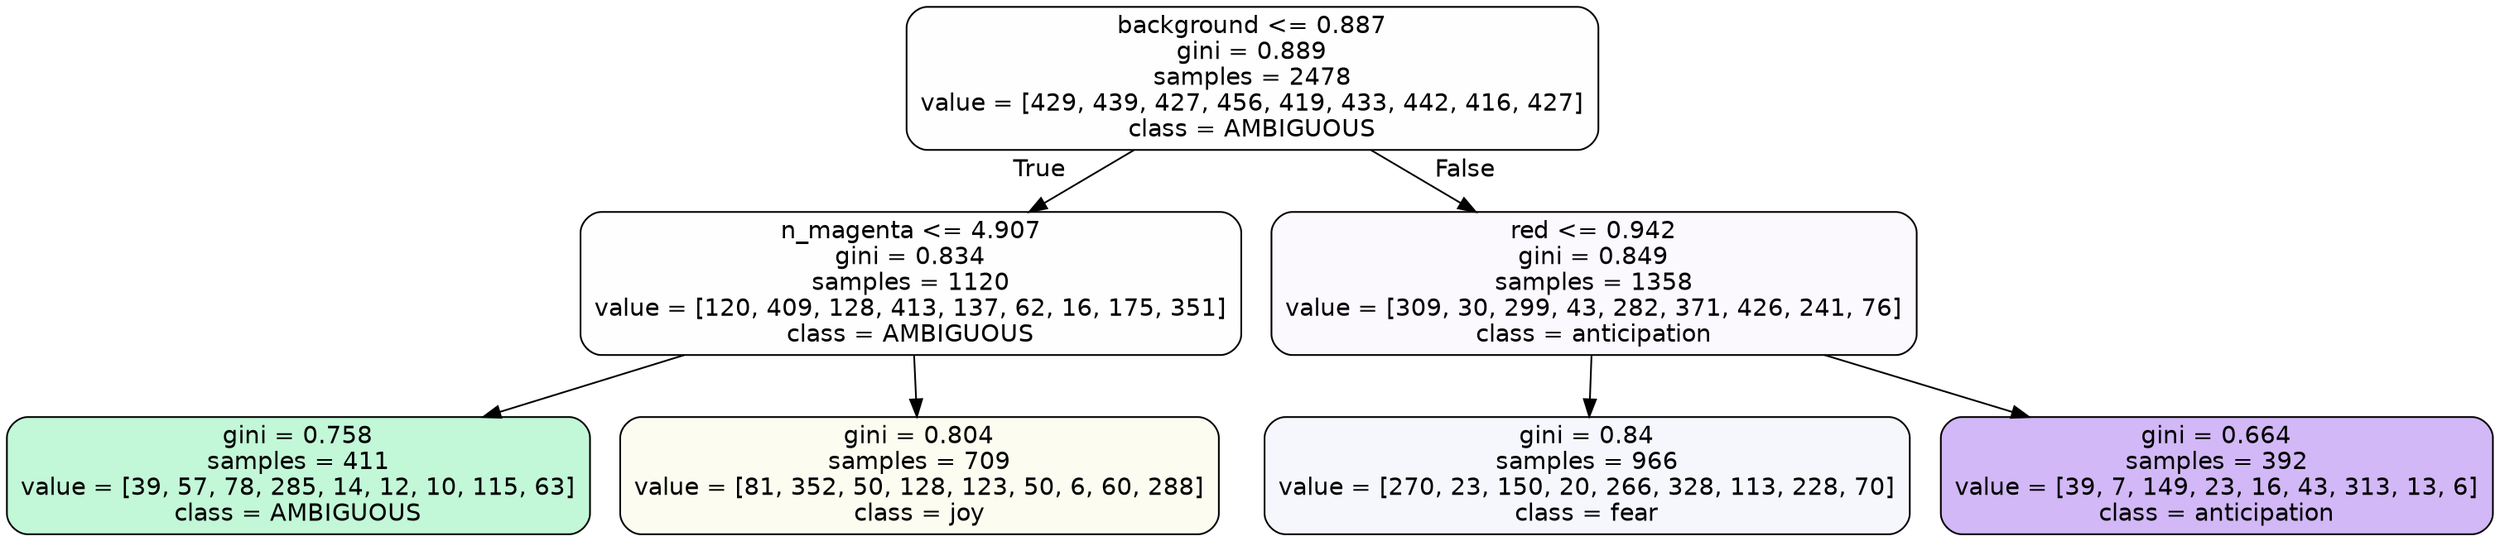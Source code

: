 digraph Tree {
node [shape=box, style="filled, rounded", color="black", fontname=helvetica] ;
edge [fontname=helvetica] ;
0 [label="background <= 0.887\ngini = 0.889\nsamples = 2478\nvalue = [429, 439, 427, 456, 419, 433, 442, 416, 427]\nclass = AMBIGUOUS", fillcolor="#39e58101"] ;
1 [label="n_magenta <= 4.907\ngini = 0.834\nsamples = 1120\nvalue = [120, 409, 128, 413, 137, 62, 16, 175, 351]\nclass = AMBIGUOUS", fillcolor="#39e58101"] ;
0 -> 1 [labeldistance=2.5, labelangle=45, headlabel="True"] ;
2 [label="gini = 0.758\nsamples = 411\nvalue = [39, 57, 78, 285, 14, 12, 10, 115, 63]\nclass = AMBIGUOUS", fillcolor="#39e5814e"] ;
1 -> 2 ;
3 [label="gini = 0.804\nsamples = 709\nvalue = [81, 352, 50, 128, 123, 50, 6, 60, 288]\nclass = joy", fillcolor="#d7e53913"] ;
1 -> 3 ;
4 [label="red <= 0.942\ngini = 0.849\nsamples = 1358\nvalue = [309, 30, 299, 43, 282, 371, 426, 241, 76]\nclass = anticipation", fillcolor="#8139e508"] ;
0 -> 4 [labeldistance=2.5, labelangle=-45, headlabel="False"] ;
5 [label="gini = 0.84\nsamples = 966\nvalue = [270, 23, 150, 20, 266, 328, 113, 228, 70]\nclass = fear", fillcolor="#3964e50c"] ;
4 -> 5 ;
6 [label="gini = 0.664\nsamples = 392\nvalue = [39, 7, 149, 23, 16, 43, 313, 13, 6]\nclass = anticipation", fillcolor="#8139e55b"] ;
4 -> 6 ;
}